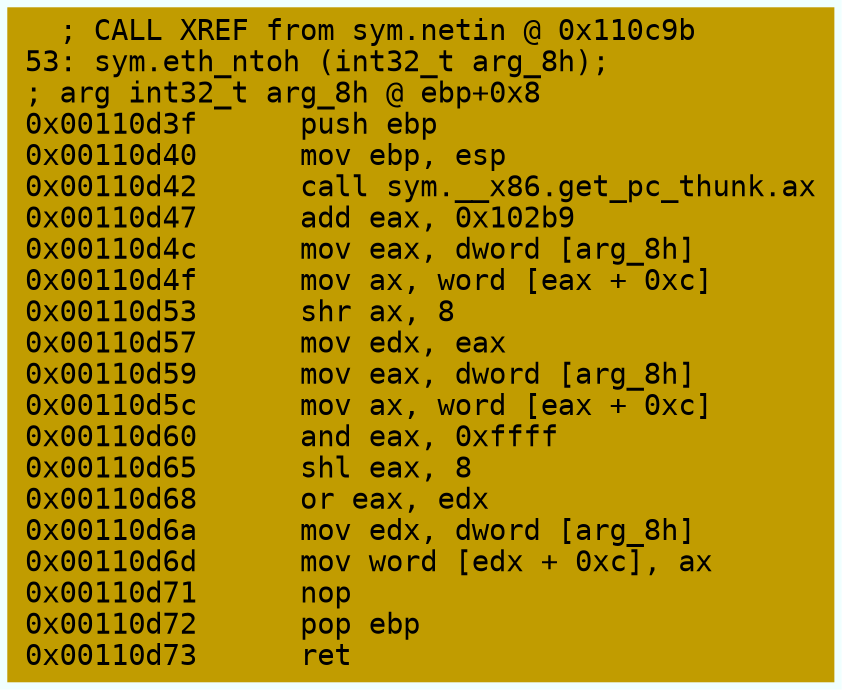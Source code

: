digraph code {
	graph [bgcolor=azure fontsize=8 fontname="Courier" splines="ortho"];
	node [fillcolor=gray style=filled shape=box];
	edge [arrowhead="normal"];
	"0x00110d3f" [URL="sym.eth_ntoh/0x00110d3f", fillcolor="#c19c00",color="#c19c00", fontname="Courier",label="  ; CALL XREF from sym.netin @ 0x110c9b\l53: sym.eth_ntoh (int32_t arg_8h);\l; arg int32_t arg_8h @ ebp+0x8\l0x00110d3f      push ebp\l0x00110d40      mov ebp, esp\l0x00110d42      call sym.__x86.get_pc_thunk.ax\l0x00110d47      add eax, 0x102b9\l0x00110d4c      mov eax, dword [arg_8h]\l0x00110d4f      mov ax, word [eax + 0xc]\l0x00110d53      shr ax, 8\l0x00110d57      mov edx, eax\l0x00110d59      mov eax, dword [arg_8h]\l0x00110d5c      mov ax, word [eax + 0xc]\l0x00110d60      and eax, 0xffff\l0x00110d65      shl eax, 8\l0x00110d68      or eax, edx\l0x00110d6a      mov edx, dword [arg_8h]\l0x00110d6d      mov word [edx + 0xc], ax\l0x00110d71      nop\l0x00110d72      pop ebp\l0x00110d73      ret\l"]
}
